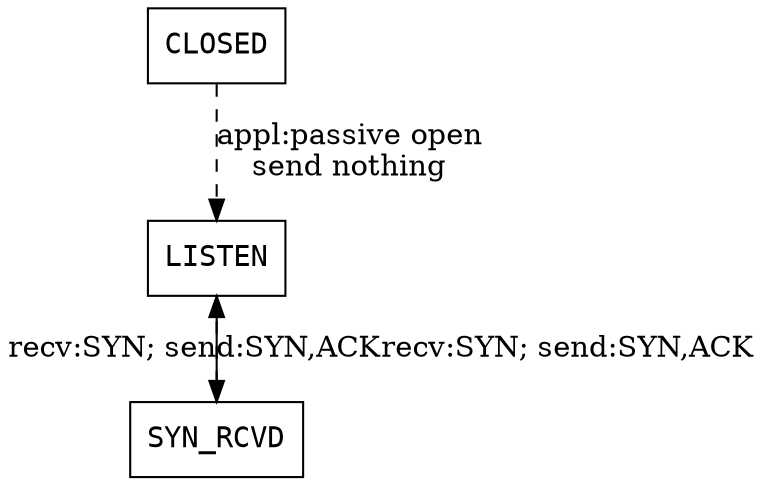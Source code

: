 digraph s {
    splines=false;
    node[shape=rect, fontname="Consolas,Monaco"];
    
    node_closed[label=CLOSED]
    node_listen[label=LISTEN]
    node_syn_rcvd[label=SYN_RCVD]
    // node_closed[label=CLOSED]
    // node_closed[label=CLOSED]
    // node_closed[label=CLOSED]
    // node_closed[label=CLOSED]
    // node_closed[label=CLOSED]
    // node_closed[label=CLOSED]
    // node_closed[label=CLOSED]
    // node_closed[label=CLOSED]
    // node_closed[label=CLOSED]

    node_closed->node_listen[style=dashed, label="appl:passive open\nsend nothing"];
    node_listen->node_syn_rcvd[style=dashed, label="recv:SYN; send:SYN,ACK"];
    node_syn_rcvd->node_listen[label="recv:SYN; send:SYN,ACK"];
}